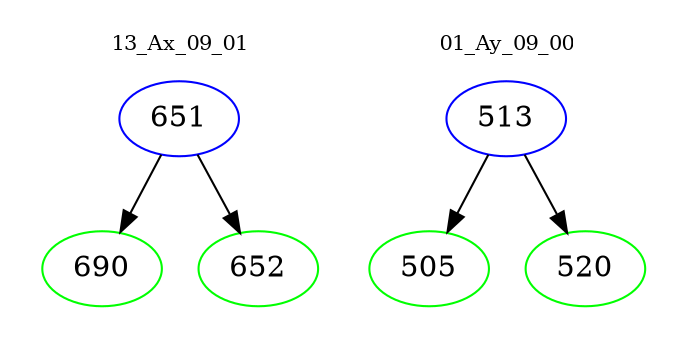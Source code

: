 digraph{
subgraph cluster_0 {
color = white
label = "13_Ax_09_01";
fontsize=10;
T0_651 [label="651", color="blue"]
T0_651 -> T0_690 [color="black"]
T0_690 [label="690", color="green"]
T0_651 -> T0_652 [color="black"]
T0_652 [label="652", color="green"]
}
subgraph cluster_1 {
color = white
label = "01_Ay_09_00";
fontsize=10;
T1_513 [label="513", color="blue"]
T1_513 -> T1_505 [color="black"]
T1_505 [label="505", color="green"]
T1_513 -> T1_520 [color="black"]
T1_520 [label="520", color="green"]
}
}
